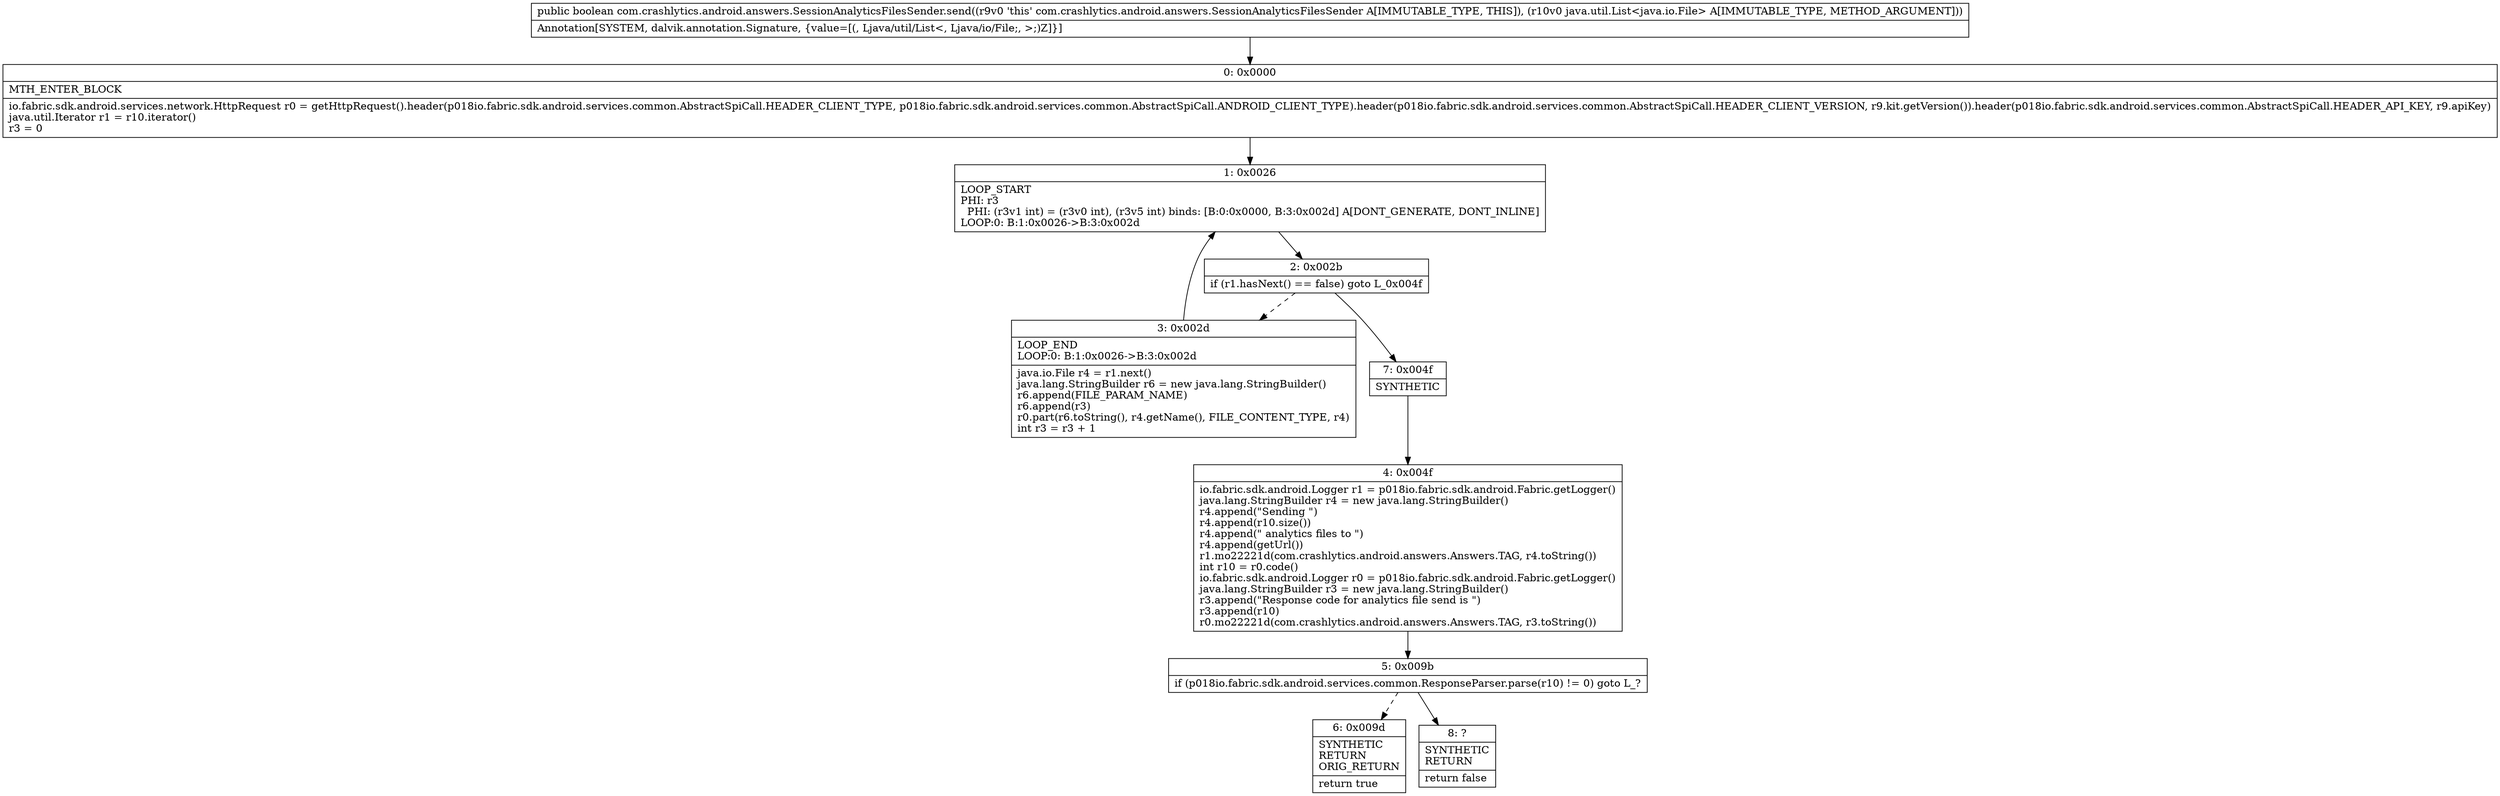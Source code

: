 digraph "CFG forcom.crashlytics.android.answers.SessionAnalyticsFilesSender.send(Ljava\/util\/List;)Z" {
Node_0 [shape=record,label="{0\:\ 0x0000|MTH_ENTER_BLOCK\l|io.fabric.sdk.android.services.network.HttpRequest r0 = getHttpRequest().header(p018io.fabric.sdk.android.services.common.AbstractSpiCall.HEADER_CLIENT_TYPE, p018io.fabric.sdk.android.services.common.AbstractSpiCall.ANDROID_CLIENT_TYPE).header(p018io.fabric.sdk.android.services.common.AbstractSpiCall.HEADER_CLIENT_VERSION, r9.kit.getVersion()).header(p018io.fabric.sdk.android.services.common.AbstractSpiCall.HEADER_API_KEY, r9.apiKey)\ljava.util.Iterator r1 = r10.iterator()\lr3 = 0\l}"];
Node_1 [shape=record,label="{1\:\ 0x0026|LOOP_START\lPHI: r3 \l  PHI: (r3v1 int) = (r3v0 int), (r3v5 int) binds: [B:0:0x0000, B:3:0x002d] A[DONT_GENERATE, DONT_INLINE]\lLOOP:0: B:1:0x0026\-\>B:3:0x002d\l}"];
Node_2 [shape=record,label="{2\:\ 0x002b|if (r1.hasNext() == false) goto L_0x004f\l}"];
Node_3 [shape=record,label="{3\:\ 0x002d|LOOP_END\lLOOP:0: B:1:0x0026\-\>B:3:0x002d\l|java.io.File r4 = r1.next()\ljava.lang.StringBuilder r6 = new java.lang.StringBuilder()\lr6.append(FILE_PARAM_NAME)\lr6.append(r3)\lr0.part(r6.toString(), r4.getName(), FILE_CONTENT_TYPE, r4)\lint r3 = r3 + 1\l}"];
Node_4 [shape=record,label="{4\:\ 0x004f|io.fabric.sdk.android.Logger r1 = p018io.fabric.sdk.android.Fabric.getLogger()\ljava.lang.StringBuilder r4 = new java.lang.StringBuilder()\lr4.append(\"Sending \")\lr4.append(r10.size())\lr4.append(\" analytics files to \")\lr4.append(getUrl())\lr1.mo22221d(com.crashlytics.android.answers.Answers.TAG, r4.toString())\lint r10 = r0.code()\lio.fabric.sdk.android.Logger r0 = p018io.fabric.sdk.android.Fabric.getLogger()\ljava.lang.StringBuilder r3 = new java.lang.StringBuilder()\lr3.append(\"Response code for analytics file send is \")\lr3.append(r10)\lr0.mo22221d(com.crashlytics.android.answers.Answers.TAG, r3.toString())\l}"];
Node_5 [shape=record,label="{5\:\ 0x009b|if (p018io.fabric.sdk.android.services.common.ResponseParser.parse(r10) != 0) goto L_?\l}"];
Node_6 [shape=record,label="{6\:\ 0x009d|SYNTHETIC\lRETURN\lORIG_RETURN\l|return true\l}"];
Node_7 [shape=record,label="{7\:\ 0x004f|SYNTHETIC\l}"];
Node_8 [shape=record,label="{8\:\ ?|SYNTHETIC\lRETURN\l|return false\l}"];
MethodNode[shape=record,label="{public boolean com.crashlytics.android.answers.SessionAnalyticsFilesSender.send((r9v0 'this' com.crashlytics.android.answers.SessionAnalyticsFilesSender A[IMMUTABLE_TYPE, THIS]), (r10v0 java.util.List\<java.io.File\> A[IMMUTABLE_TYPE, METHOD_ARGUMENT]))  | Annotation[SYSTEM, dalvik.annotation.Signature, \{value=[(, Ljava\/util\/List\<, Ljava\/io\/File;, \>;)Z]\}]\l}"];
MethodNode -> Node_0;
Node_0 -> Node_1;
Node_1 -> Node_2;
Node_2 -> Node_3[style=dashed];
Node_2 -> Node_7;
Node_3 -> Node_1;
Node_4 -> Node_5;
Node_5 -> Node_6[style=dashed];
Node_5 -> Node_8;
Node_7 -> Node_4;
}

